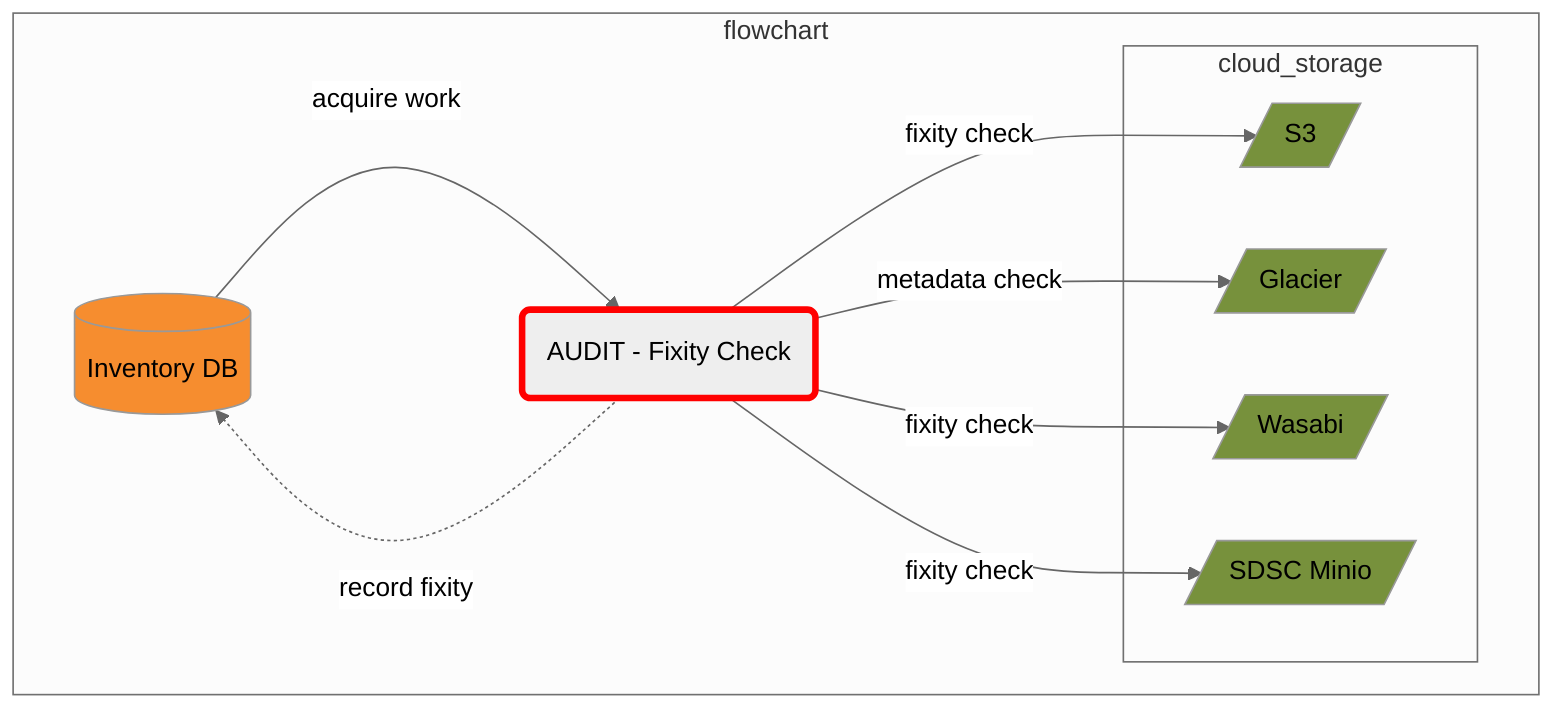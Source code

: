 %%{init: {'theme': 'neutral'}}%%
graph TD
  RDS[(Inventory DB)]
  AUDIT(AUDIT - Fixity Check)

  subgraph flowchart
    subgraph cloud_storage
      CLDS3[/S3/]
      CLDSDSC[/SDSC Minio/]
      CLDWAS[/Wasabi/]
      CLDGLC[/Glacier/]
    end

    RDS --> |acquire work| AUDIT
    AUDIT --> |fixity check| CLDS3
    AUDIT --> |metadata check| CLDGLC
    AUDIT --> |fixity check| CLDWAS
    AUDIT --> |fixity check| CLDSDSC
    AUDIT -.-> |record fixity| RDS
  end
  style CLDS3 fill:#77913C
  style CLDGLC fill:#77913C
  style CLDSDSC fill:#77913C
  style CLDWAS fill:#77913C
  style RDS fill:#F68D2F

  style AUDIT stroke:red,stroke-width:4px